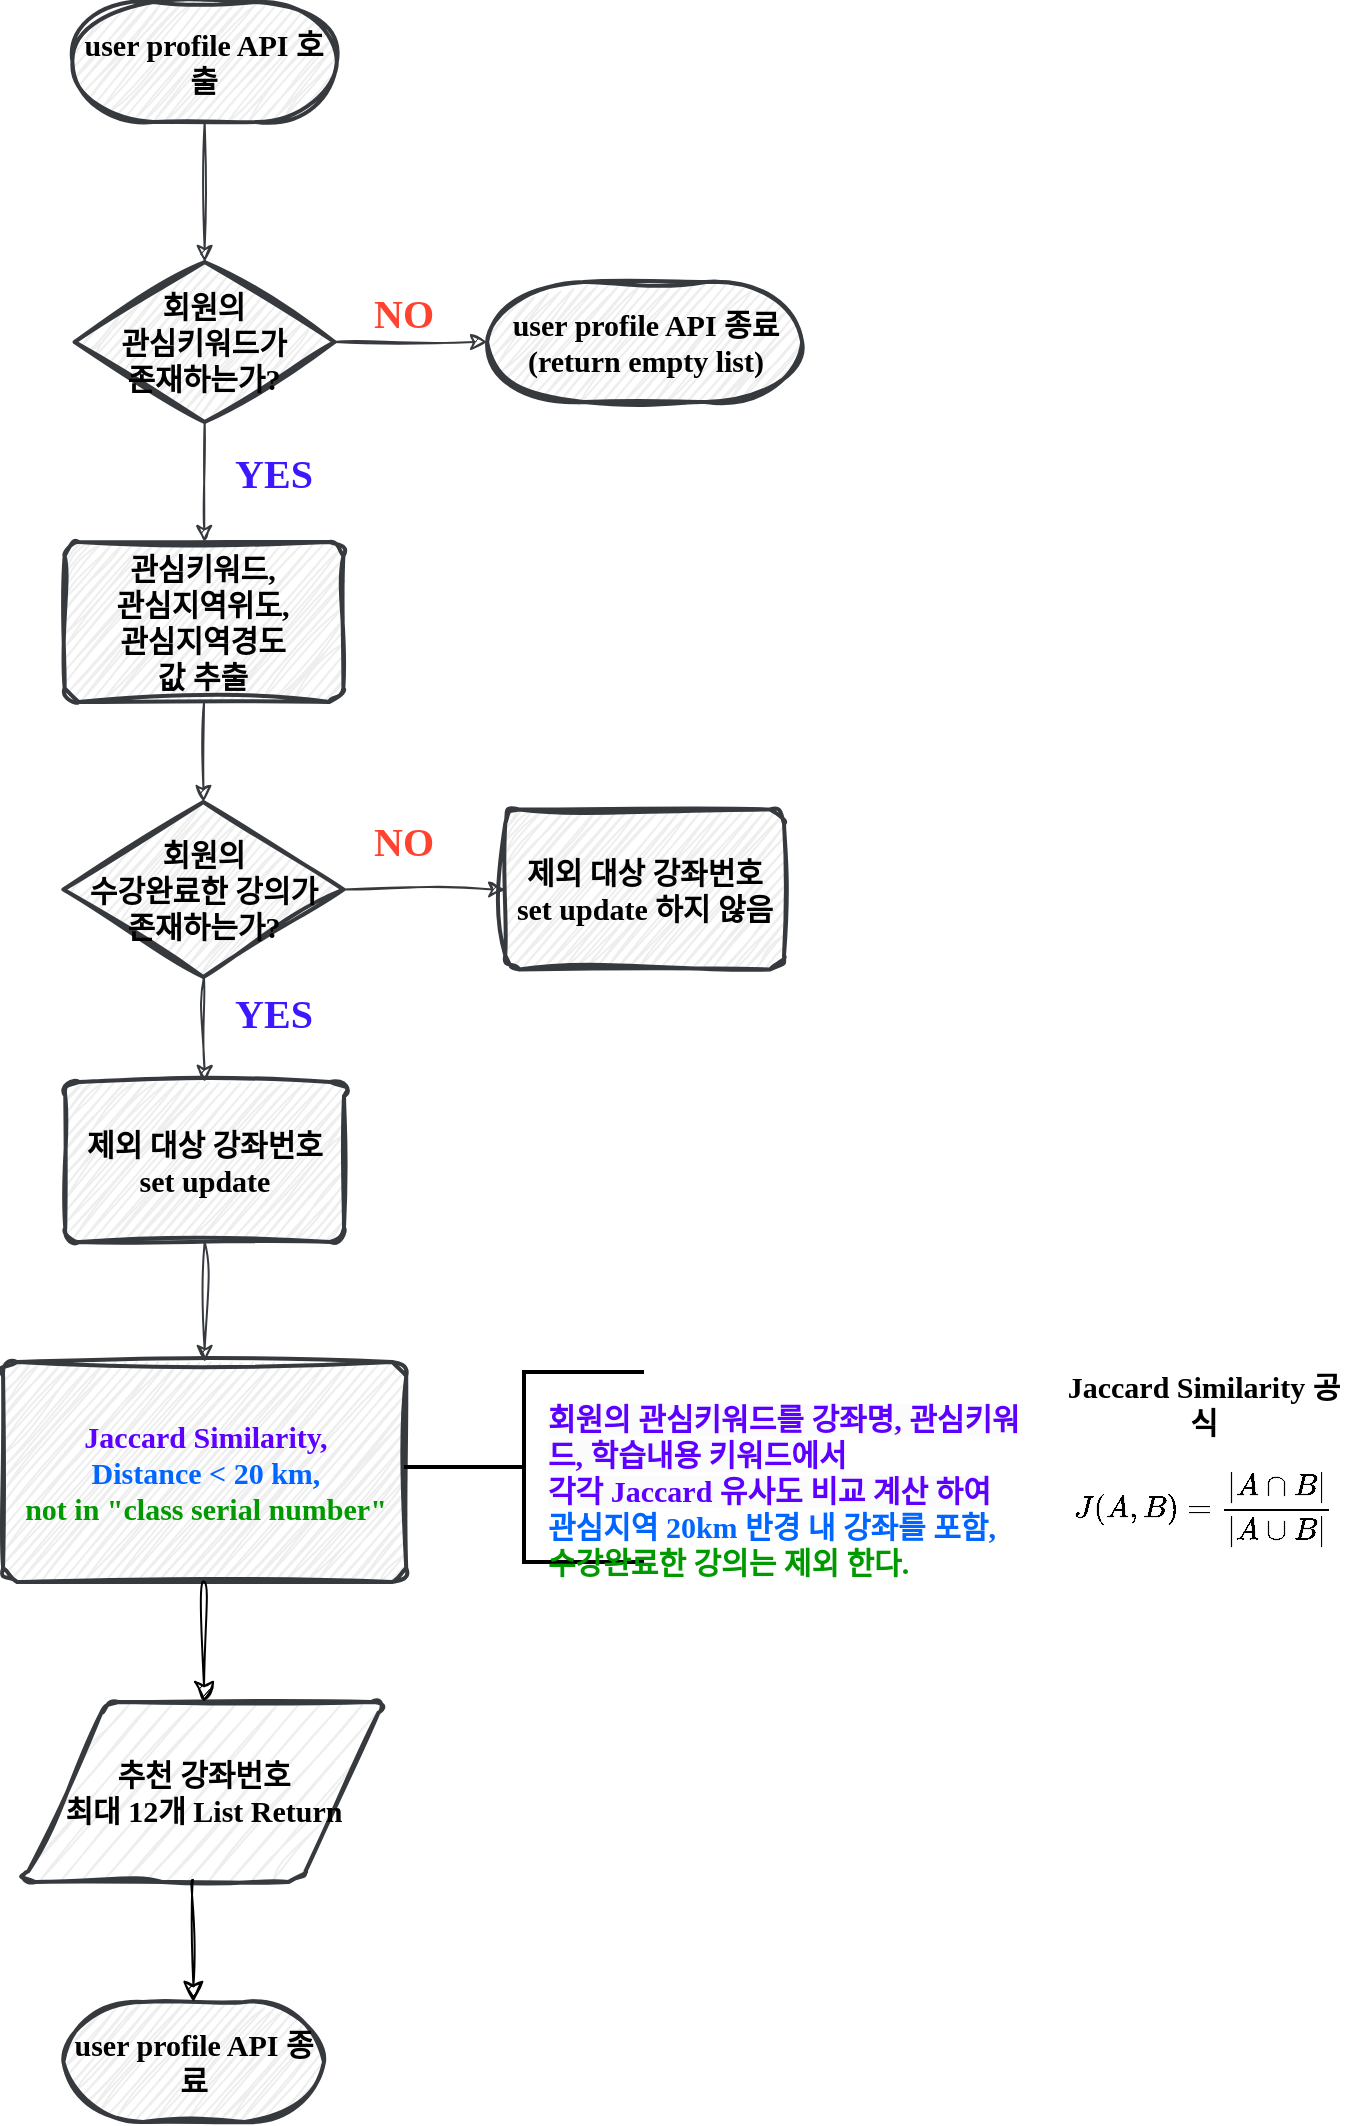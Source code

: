 <mxfile version="24.6.4" type="github">
  <diagram name="Page-1" id="c7558073-3199-34d8-9f00-42111426c3f3">
    <mxGraphModel dx="989" dy="1678" grid="1" gridSize="10" guides="1" tooltips="1" connect="1" arrows="1" fold="1" page="1" pageScale="1" pageWidth="826" pageHeight="1169" background="none" math="1" shadow="0">
      <root>
        <mxCell id="0" />
        <mxCell id="1" parent="0" />
        <mxCell id="8HuYiIvFP8ExP7IEhl2--209" value="user profile API 호출" style="strokeWidth=2;html=1;shape=mxgraph.flowchart.terminator;whiteSpace=wrap;sketch=1;hachureGap=4;jiggle=2;curveFitting=1;fontFamily=나눔손글씨 부장님 눈치체;labelBackgroundColor=none;fontStyle=1;fillColor=#eeeeee;strokeColor=#36393d;fontSize=15;" parent="1" vertex="1">
          <mxGeometry x="74.23" y="-1120" width="132.18" height="60" as="geometry" />
        </mxCell>
        <mxCell id="8HuYiIvFP8ExP7IEhl2--210" value="" style="endArrow=classic;html=1;rounded=0;sketch=1;hachureGap=4;jiggle=2;curveFitting=1;fontFamily=나눔손글씨 부장님 눈치체;exitX=0.5;exitY=1;exitDx=0;exitDy=0;exitPerimeter=0;entryX=0.5;entryY=0;entryDx=0;entryDy=0;entryPerimeter=0;fillColor=#eeeeee;strokeColor=#36393d;fontSize=15;fontStyle=1" parent="1" source="8HuYiIvFP8ExP7IEhl2--209" target="8HuYiIvFP8ExP7IEhl2--211" edge="1">
          <mxGeometry width="50" height="50" relative="1" as="geometry">
            <mxPoint x="139.9" y="-1030" as="sourcePoint" />
            <mxPoint x="140.32" y="-1010" as="targetPoint" />
          </mxGeometry>
        </mxCell>
        <mxCell id="8HuYiIvFP8ExP7IEhl2--211" value="회원의&lt;div style=&quot;font-size: 15px;&quot;&gt;관심키워드가&lt;div style=&quot;font-size: 15px;&quot;&gt;존재하는가?&lt;/div&gt;&lt;/div&gt;" style="strokeWidth=2;html=1;shape=mxgraph.flowchart.decision;whiteSpace=wrap;sketch=1;hachureGap=4;jiggle=2;curveFitting=1;fontFamily=나눔손글씨 부장님 눈치체;fillColor=#eeeeee;strokeColor=#36393d;fontSize=15;fontStyle=1" parent="1" vertex="1">
          <mxGeometry x="75.32" y="-990" width="130" height="80" as="geometry" />
        </mxCell>
        <mxCell id="8HuYiIvFP8ExP7IEhl2--214" value="" style="endArrow=classic;html=1;rounded=0;sketch=1;hachureGap=4;jiggle=2;curveFitting=1;fontFamily=나눔손글씨 부장님 눈치체;exitX=1;exitY=0.5;exitDx=0;exitDy=0;exitPerimeter=0;entryX=0;entryY=0.5;entryDx=0;entryDy=0;entryPerimeter=0;fillColor=#eeeeee;strokeColor=#36393d;fontSize=15;fontStyle=1" parent="1" source="8HuYiIvFP8ExP7IEhl2--211" target="8HuYiIvFP8ExP7IEhl2--218" edge="1">
          <mxGeometry width="50" height="50" relative="1" as="geometry">
            <mxPoint x="405.32" y="-920" as="sourcePoint" />
            <mxPoint x="271.57" y="-950" as="targetPoint" />
          </mxGeometry>
        </mxCell>
        <mxCell id="8HuYiIvFP8ExP7IEhl2--215" value="YES" style="text;html=1;align=center;verticalAlign=middle;whiteSpace=wrap;rounded=0;fontFamily=나눔손글씨 부장님 눈치체;fontSize=20;fillColor=none;fontStyle=1;fontColor=#3E17FF;" parent="1" vertex="1">
          <mxGeometry x="145.32" y="-900" width="60" height="30" as="geometry" />
        </mxCell>
        <mxCell id="8HuYiIvFP8ExP7IEhl2--217" value="" style="endArrow=classic;html=1;rounded=0;sketch=1;hachureGap=4;jiggle=2;curveFitting=1;fontFamily=나눔손글씨 부장님 눈치체;exitX=0.5;exitY=1;exitDx=0;exitDy=0;exitPerimeter=0;fillColor=#eeeeee;strokeColor=#36393d;fontSize=15;fontStyle=1" parent="1" source="8HuYiIvFP8ExP7IEhl2--211" target="8HuYiIvFP8ExP7IEhl2--226" edge="1">
          <mxGeometry width="50" height="50" relative="1" as="geometry">
            <mxPoint x="215.32" y="-945" as="sourcePoint" />
            <mxPoint x="140.32" y="-860.0" as="targetPoint" />
          </mxGeometry>
        </mxCell>
        <mxCell id="8HuYiIvFP8ExP7IEhl2--218" value="user profile API&amp;nbsp;&lt;span style=&quot;background-color: initial; font-size: 15px;&quot;&gt;종료&lt;/span&gt;&lt;div style=&quot;font-size: 15px;&quot;&gt;&lt;span style=&quot;background-color: initial; font-size: 15px;&quot;&gt;(return empty list)&lt;/span&gt;&lt;/div&gt;" style="strokeWidth=2;html=1;shape=mxgraph.flowchart.terminator;whiteSpace=wrap;sketch=1;hachureGap=4;jiggle=2;curveFitting=1;fontFamily=나눔손글씨 부장님 눈치체;fillColor=#eeeeee;strokeColor=#36393d;fontSize=15;fontStyle=1" parent="1" vertex="1">
          <mxGeometry x="281.57" y="-980" width="157.5" height="60" as="geometry" />
        </mxCell>
        <mxCell id="8HuYiIvFP8ExP7IEhl2--223" value="NO" style="text;html=1;align=center;verticalAlign=middle;whiteSpace=wrap;rounded=0;fontFamily=나눔손글씨 부장님 눈치체;fontSize=20;fillColor=none;fontStyle=1;fontColor=#FF432E;" parent="1" vertex="1">
          <mxGeometry x="210.32" y="-980" width="60" height="30" as="geometry" />
        </mxCell>
        <mxCell id="8HuYiIvFP8ExP7IEhl2--226" value="관심키워드,&lt;div style=&quot;font-size: 15px;&quot;&gt;관심지역위도,&lt;/div&gt;&lt;div style=&quot;font-size: 15px;&quot;&gt;관심지역경도&lt;/div&gt;&lt;div style=&quot;font-size: 15px;&quot;&gt;값 추출&lt;/div&gt;" style="rounded=1;whiteSpace=wrap;html=1;absoluteArcSize=1;arcSize=14;strokeWidth=2;sketch=1;hachureGap=4;jiggle=2;curveFitting=1;fontFamily=나눔손글씨 부장님 눈치체;fillColor=#eeeeee;strokeColor=#36393d;fontSize=15;fontStyle=1" parent="1" vertex="1">
          <mxGeometry x="70.32" y="-850" width="139.38" height="80" as="geometry" />
        </mxCell>
        <mxCell id="8HuYiIvFP8ExP7IEhl2--227" value="" style="endArrow=classic;html=1;rounded=0;sketch=1;hachureGap=4;jiggle=2;curveFitting=1;fontFamily=나눔손글씨 부장님 눈치체;exitX=0.5;exitY=1;exitDx=0;exitDy=0;entryX=0.5;entryY=0;entryDx=0;entryDy=0;entryPerimeter=0;fillColor=#eeeeee;strokeColor=#36393d;fontSize=15;fontStyle=1" parent="1" source="8HuYiIvFP8ExP7IEhl2--226" target="8HuYiIvFP8ExP7IEhl2--229" edge="1">
          <mxGeometry width="50" height="50" relative="1" as="geometry">
            <mxPoint x="391.57" y="-800" as="sourcePoint" />
            <mxPoint x="139.57" y="-710" as="targetPoint" />
          </mxGeometry>
        </mxCell>
        <mxCell id="8HuYiIvFP8ExP7IEhl2--229" value="회원의&lt;div style=&quot;font-size: 15px;&quot;&gt;수강완료한&amp;nbsp;&lt;span style=&quot;background-color: initial; font-size: 15px;&quot;&gt;강의가&lt;/span&gt;&lt;/div&gt;&lt;div style=&quot;font-size: 15px;&quot;&gt;&lt;span style=&quot;background-color: initial; font-size: 15px;&quot;&gt;존재하는가?&lt;/span&gt;&lt;/div&gt;" style="strokeWidth=2;html=1;shape=mxgraph.flowchart.decision;whiteSpace=wrap;sketch=1;hachureGap=4;jiggle=2;curveFitting=1;fontFamily=나눔손글씨 부장님 눈치체;fillColor=#eeeeee;strokeColor=#36393d;fontSize=15;fontStyle=1" parent="1" vertex="1">
          <mxGeometry x="69.7" y="-720" width="140" height="87.5" as="geometry" />
        </mxCell>
        <mxCell id="8HuYiIvFP8ExP7IEhl2--232" value="" style="endArrow=classic;html=1;rounded=0;sketch=1;hachureGap=4;jiggle=2;curveFitting=1;fontFamily=나눔손글씨 부장님 눈치체;entryX=0.5;entryY=0;entryDx=0;entryDy=0;fillColor=#eeeeee;strokeColor=#36393d;fontSize=15;fontStyle=1" parent="1" source="8HuYiIvFP8ExP7IEhl2--229" target="8HuYiIvFP8ExP7IEhl2--237" edge="1">
          <mxGeometry width="50" height="50" relative="1" as="geometry">
            <mxPoint x="139.46" y="-630" as="sourcePoint" />
            <mxPoint x="139.46" y="-580" as="targetPoint" />
          </mxGeometry>
        </mxCell>
        <mxCell id="8HuYiIvFP8ExP7IEhl2--233" value="" style="endArrow=classic;html=1;rounded=0;sketch=1;hachureGap=4;jiggle=2;curveFitting=1;fontFamily=나눔손글씨 부장님 눈치체;exitX=1;exitY=0.5;exitDx=0;exitDy=0;exitPerimeter=0;entryX=0;entryY=0.5;entryDx=0;entryDy=0;fillColor=#eeeeee;strokeColor=#36393d;fontSize=15;fontStyle=1" parent="1" source="8HuYiIvFP8ExP7IEhl2--229" target="8HuYiIvFP8ExP7IEhl2--236" edge="1">
          <mxGeometry width="50" height="50" relative="1" as="geometry">
            <mxPoint x="220.57" y="-676.67" as="sourcePoint" />
            <mxPoint x="281.57" y="-677" as="targetPoint" />
          </mxGeometry>
        </mxCell>
        <mxCell id="8HuYiIvFP8ExP7IEhl2--236" value="제외 대상 강좌번호&lt;div style=&quot;font-size: 15px;&quot;&gt;set update 하지 않음&lt;/div&gt;" style="rounded=1;whiteSpace=wrap;html=1;absoluteArcSize=1;arcSize=14;strokeWidth=2;sketch=1;hachureGap=4;jiggle=2;curveFitting=1;fontFamily=나눔손글씨 부장님 눈치체;fillColor=#eeeeee;strokeColor=#36393d;fontSize=15;fontStyle=1" parent="1" vertex="1">
          <mxGeometry x="290.63" y="-716.25" width="139.38" height="80" as="geometry" />
        </mxCell>
        <mxCell id="8HuYiIvFP8ExP7IEhl2--237" value="제외 대상 강좌번호&lt;div style=&quot;font-size: 15px;&quot;&gt;set update&lt;/div&gt;" style="rounded=1;whiteSpace=wrap;html=1;absoluteArcSize=1;arcSize=14;strokeWidth=2;sketch=1;hachureGap=4;jiggle=2;curveFitting=1;fontFamily=나눔손글씨 부장님 눈치체;fillColor=#eeeeee;strokeColor=#36393d;fontSize=15;fontStyle=1" parent="1" vertex="1">
          <mxGeometry x="70.63" y="-580" width="139.38" height="80" as="geometry" />
        </mxCell>
        <mxCell id="8HuYiIvFP8ExP7IEhl2--238" value="&lt;font style=&quot;font-size: 15px;&quot; color=&quot;#5d00ff&quot;&gt;&lt;span style=&quot;font-size: 15px;&quot;&gt;Jaccard Similarity,&lt;/span&gt;&lt;/font&gt;&lt;div style=&quot;font-size: 15px;&quot;&gt;&lt;font style=&quot;font-size: 15px;&quot; color=&quot;#0066ff&quot;&gt;&lt;span style=&quot;font-size: 15px;&quot;&gt;Distance &amp;lt; 20 km,&lt;/span&gt;&lt;/font&gt;&lt;/div&gt;&lt;div style=&quot;font-size: 15px;&quot;&gt;&lt;font style=&quot;font-size: 15px;&quot; color=&quot;#009900&quot;&gt;&lt;span style=&quot;font-size: 15px;&quot;&gt;not in &quot;class serial number&quot;&lt;/span&gt;&lt;/font&gt;&lt;/div&gt;" style="rounded=1;whiteSpace=wrap;html=1;absoluteArcSize=1;arcSize=14;strokeWidth=2;sketch=1;hachureGap=4;jiggle=2;curveFitting=1;fontFamily=나눔손글씨 부장님 눈치체;fillColor=#eeeeee;strokeColor=#36393d;fontSize=15;fontStyle=1" parent="1" vertex="1">
          <mxGeometry x="39.54" y="-440" width="201.57" height="110" as="geometry" />
        </mxCell>
        <mxCell id="8HuYiIvFP8ExP7IEhl2--240" value="" style="endArrow=classic;html=1;rounded=0;sketch=1;hachureGap=4;jiggle=2;curveFitting=1;fontFamily=나눔손글씨 부장님 눈치체;entryX=0.5;entryY=0;entryDx=0;entryDy=0;exitX=0.5;exitY=1;exitDx=0;exitDy=0;fillColor=#eeeeee;strokeColor=#36393d;fontSize=15;fontStyle=1" parent="1" source="8HuYiIvFP8ExP7IEhl2--237" target="8HuYiIvFP8ExP7IEhl2--238" edge="1">
          <mxGeometry width="50" height="50" relative="1" as="geometry">
            <mxPoint x="139.2" y="-490" as="sourcePoint" />
            <mxPoint x="140.2" y="-438" as="targetPoint" />
          </mxGeometry>
        </mxCell>
        <mxCell id="8HuYiIvFP8ExP7IEhl2--245" value="NO" style="text;html=1;align=center;verticalAlign=middle;whiteSpace=wrap;rounded=0;fontFamily=나눔손글씨 부장님 눈치체;fontSize=20;fillColor=none;fontStyle=1;fontColor=#FF432E;" parent="1" vertex="1">
          <mxGeometry x="210.32" y="-716.25" width="60" height="30" as="geometry" />
        </mxCell>
        <mxCell id="8HuYiIvFP8ExP7IEhl2--247" value="YES" style="text;html=1;align=center;verticalAlign=middle;whiteSpace=wrap;rounded=0;fontFamily=나눔손글씨 부장님 눈치체;fontSize=20;fillColor=none;fontStyle=1;fontColor=#3E17FF;" parent="1" vertex="1">
          <mxGeometry x="145.32" y="-630" width="60" height="30" as="geometry" />
        </mxCell>
        <mxCell id="8HuYiIvFP8ExP7IEhl2--248" value="user profile API 종료" style="strokeWidth=2;html=1;shape=mxgraph.flowchart.terminator;whiteSpace=wrap;sketch=1;hachureGap=4;jiggle=2;curveFitting=1;fontFamily=나눔손글씨 부장님 눈치체;labelBackgroundColor=none;fontStyle=1;fillColor=#eeeeee;strokeColor=#36393d;fontSize=15;" parent="1" vertex="1">
          <mxGeometry x="69.7" y="-120" width="130.3" height="60" as="geometry" />
        </mxCell>
        <mxCell id="S92XERj_PqHJQFMyFbLS-4" value="&lt;div style=&quot;font-size: 15px;&quot;&gt;&lt;span style=&quot;font-size: 15px;&quot;&gt;Jaccard Similarity 공식&lt;/span&gt;&lt;/div&gt;\[&lt;br style=&quot;font-size: 15px;&quot;&gt;J(A, B) = \frac{|A \cap B|}{|A \cup B|}&lt;br style=&quot;font-size: 15px;&quot;&gt;\]" style="rounded=1;whiteSpace=wrap;html=1;absoluteArcSize=1;arcSize=14;strokeWidth=2;sketch=1;hachureGap=4;jiggle=2;curveFitting=1;fontFamily=나눔손글씨 부장님 눈치체;fillColor=none;strokeColor=none;fontSize=15;fontStyle=1" parent="1" vertex="1">
          <mxGeometry x="570" y="-425" width="140" height="80" as="geometry" />
        </mxCell>
        <mxCell id="BTvdHkG63R1qvQy1ZEPR-1" value="&lt;span style=&quot;font-size: 15px;&quot;&gt;추천 강좌번호&lt;/span&gt;&lt;div style=&quot;font-size: 15px;&quot;&gt;최대 12개&amp;nbsp;&lt;span style=&quot;background-color: initial; font-size: 15px;&quot;&gt;List Return&lt;/span&gt;&lt;/div&gt;" style="shape=parallelogram;html=1;strokeWidth=2;perimeter=parallelogramPerimeter;whiteSpace=wrap;rounded=1;arcSize=12;size=0.23;fillColor=#eeeeee;strokeColor=#36393d;sketch=1;curveFitting=1;jiggle=2;fontFamily=나눔손글씨 부장님 눈치체;fontSize=15;fontStyle=1" parent="1" vertex="1">
          <mxGeometry x="49.7" y="-270" width="180" height="90" as="geometry" />
        </mxCell>
        <mxCell id="BTvdHkG63R1qvQy1ZEPR-6" value="" style="endArrow=classic;html=1;rounded=0;fontSize=15;startSize=8;endSize=8;curved=1;exitX=0.5;exitY=1;exitDx=0;exitDy=0;sketch=1;curveFitting=1;jiggle=2;fontFamily=나눔손글씨 부장님 눈치체;fontStyle=1" parent="1" source="8HuYiIvFP8ExP7IEhl2--238" target="BTvdHkG63R1qvQy1ZEPR-1" edge="1">
          <mxGeometry width="50" height="50" relative="1" as="geometry">
            <mxPoint x="160" y="-180" as="sourcePoint" />
            <mxPoint x="210" y="-230" as="targetPoint" />
          </mxGeometry>
        </mxCell>
        <mxCell id="BTvdHkG63R1qvQy1ZEPR-7" value="" style="endArrow=classic;html=1;rounded=0;fontSize=15;startSize=8;endSize=8;curved=1;exitX=0.471;exitY=0.991;exitDx=0;exitDy=0;sketch=1;curveFitting=1;jiggle=2;exitPerimeter=0;fontFamily=나눔손글씨 부장님 눈치체;fontStyle=1" parent="1" source="BTvdHkG63R1qvQy1ZEPR-1" target="8HuYiIvFP8ExP7IEhl2--248" edge="1">
          <mxGeometry width="50" height="50" relative="1" as="geometry">
            <mxPoint x="150" y="-320" as="sourcePoint" />
            <mxPoint x="150" y="-260" as="targetPoint" />
          </mxGeometry>
        </mxCell>
        <mxCell id="BTvdHkG63R1qvQy1ZEPR-8" value="" style="strokeWidth=2;html=1;shape=mxgraph.flowchart.annotation_2;align=left;labelPosition=right;pointerEvents=1;fontFamily=나눔손글씨 부장님 눈치체;fontSize=15;fontStyle=1" parent="1" vertex="1">
          <mxGeometry x="240" y="-435" width="120" height="95" as="geometry" />
        </mxCell>
        <mxCell id="BTvdHkG63R1qvQy1ZEPR-9" value="&lt;font color=&quot;#5d00ff&quot; style=&quot;forced-color-adjust: none; font-size: 15px; font-style: normal; font-variant-ligatures: normal; font-variant-caps: normal; letter-spacing: normal; orphans: 2; text-align: center; text-indent: 0px; text-transform: none; widows: 2; word-spacing: 0px; -webkit-text-stroke-width: 0px; white-space: normal; background-color: rgb(251, 251, 251); text-decoration-thickness: initial; text-decoration-style: initial; text-decoration-color: initial;&quot;&gt;&lt;span style=&quot;forced-color-adjust: none; font-size: 15px;&quot;&gt;&lt;span style=&quot;font-size: 15px;&quot;&gt;회원의 관심키워드를&amp;nbsp;&lt;/span&gt;강좌명, 관심키워드, 학습내용 키워드에서&lt;/span&gt;&lt;/font&gt;&lt;div&gt;&lt;font color=&quot;#5d00ff&quot; style=&quot;forced-color-adjust: none; font-size: 15px; font-style: normal; font-variant-ligatures: normal; font-variant-caps: normal; letter-spacing: normal; orphans: 2; text-align: center; text-indent: 0px; text-transform: none; widows: 2; word-spacing: 0px; -webkit-text-stroke-width: 0px; white-space: normal; background-color: rgb(251, 251, 251); text-decoration-thickness: initial; text-decoration-style: initial; text-decoration-color: initial;&quot;&gt;&lt;span style=&quot;forced-color-adjust: none; font-size: 15px;&quot;&gt;각각 Jaccard 유사도 비교 계산 하여&lt;/span&gt;&lt;/font&gt;&lt;div style=&quot;font-size: 15px;&quot;&gt;&lt;font style=&quot;text-align: center; font-size: 15px;&quot; color=&quot;#0066ff&quot;&gt;&lt;span style=&quot;font-size: 15px;&quot;&gt;관심지역 20km 반경 내 강좌를 포함,&lt;/span&gt;&lt;/font&gt;&lt;/div&gt;&lt;div style=&quot;font-size: 15px;&quot;&gt;&lt;span style=&quot;color: rgb(0, 153, 0); background-color: initial; text-align: center; font-size: 15px;&quot;&gt;수강완료한 강의는 제외 한다.&lt;/span&gt;&lt;/div&gt;&lt;/div&gt;" style="text;whiteSpace=wrap;html=1;fontFamily=나눔손글씨 부장님 눈치체;fontSize=15;fontStyle=1" parent="1" vertex="1">
          <mxGeometry x="310" y="-427.5" width="240" height="70" as="geometry" />
        </mxCell>
      </root>
    </mxGraphModel>
  </diagram>
</mxfile>
